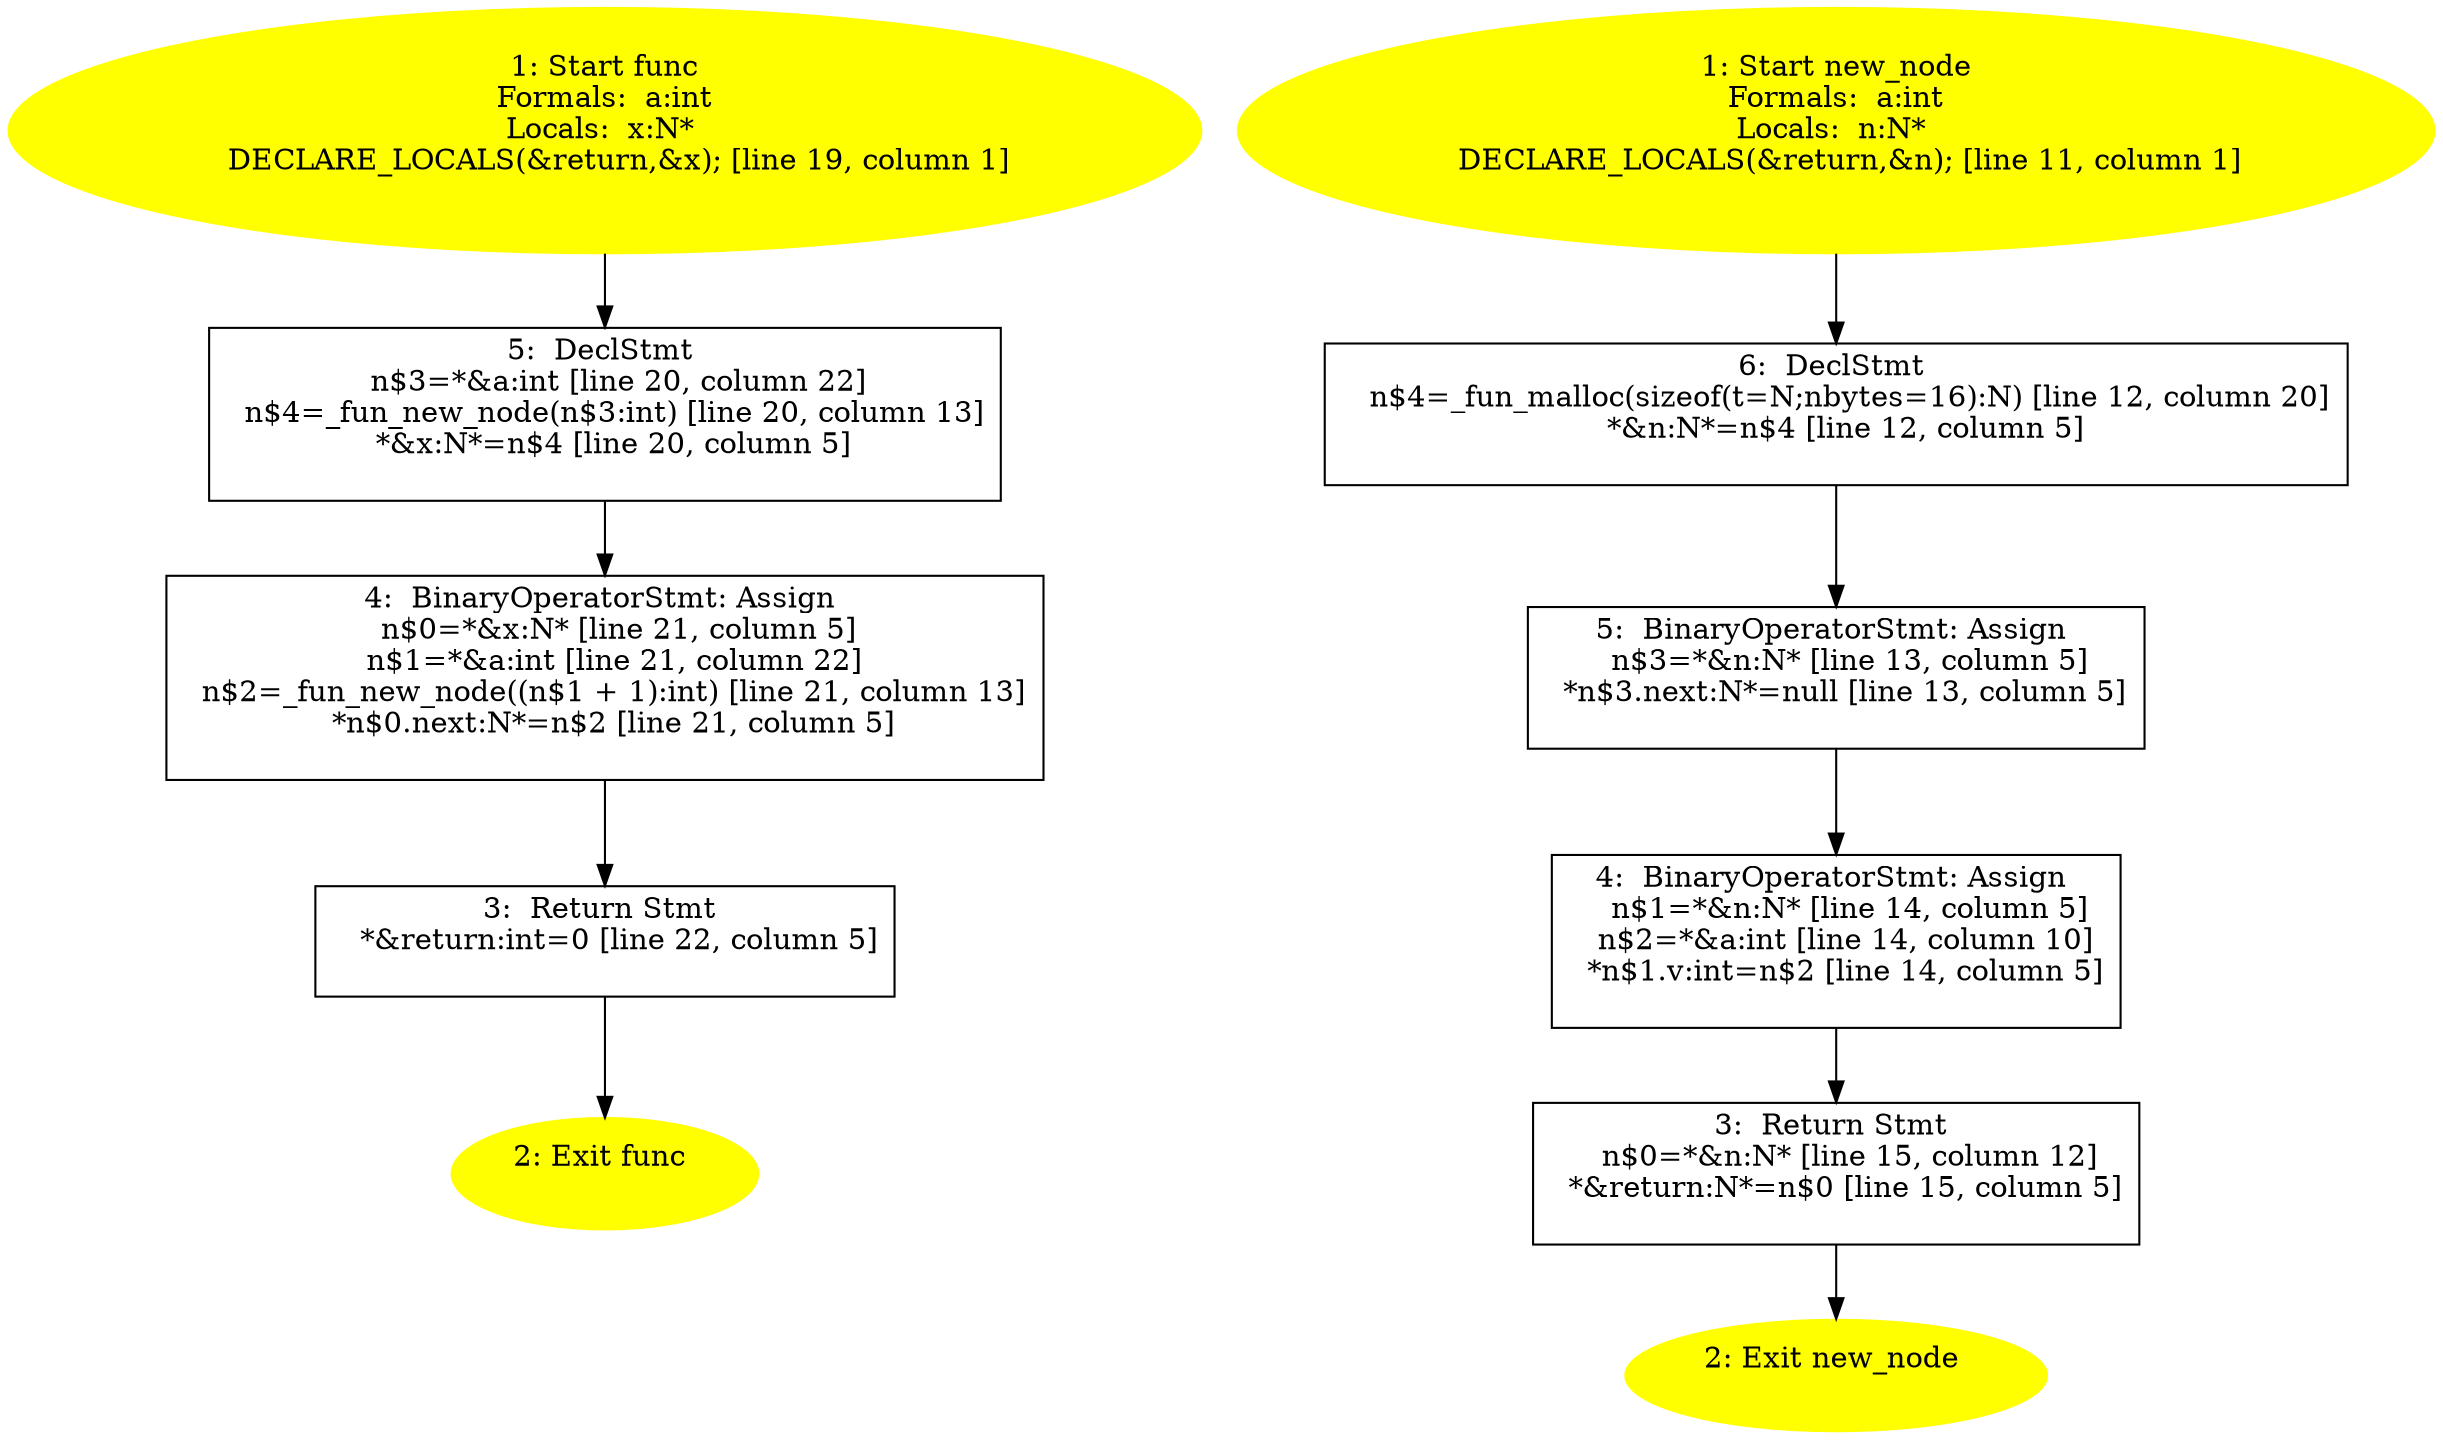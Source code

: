 /* @generated */
digraph cfg {
"func.7df4935f4a5a2865191ef74f64df8754_1" [label="1: Start func\nFormals:  a:int\nLocals:  x:N* \n   DECLARE_LOCALS(&return,&x); [line 19, column 1]\n " color=yellow style=filled]
	

	 "func.7df4935f4a5a2865191ef74f64df8754_1" -> "func.7df4935f4a5a2865191ef74f64df8754_5" ;
"func.7df4935f4a5a2865191ef74f64df8754_2" [label="2: Exit func \n  " color=yellow style=filled]
	

"func.7df4935f4a5a2865191ef74f64df8754_3" [label="3:  Return Stmt \n   *&return:int=0 [line 22, column 5]\n " shape="box"]
	

	 "func.7df4935f4a5a2865191ef74f64df8754_3" -> "func.7df4935f4a5a2865191ef74f64df8754_2" ;
"func.7df4935f4a5a2865191ef74f64df8754_4" [label="4:  BinaryOperatorStmt: Assign \n   n$0=*&x:N* [line 21, column 5]\n  n$1=*&a:int [line 21, column 22]\n  n$2=_fun_new_node((n$1 + 1):int) [line 21, column 13]\n  *n$0.next:N*=n$2 [line 21, column 5]\n " shape="box"]
	

	 "func.7df4935f4a5a2865191ef74f64df8754_4" -> "func.7df4935f4a5a2865191ef74f64df8754_3" ;
"func.7df4935f4a5a2865191ef74f64df8754_5" [label="5:  DeclStmt \n   n$3=*&a:int [line 20, column 22]\n  n$4=_fun_new_node(n$3:int) [line 20, column 13]\n  *&x:N*=n$4 [line 20, column 5]\n " shape="box"]
	

	 "func.7df4935f4a5a2865191ef74f64df8754_5" -> "func.7df4935f4a5a2865191ef74f64df8754_4" ;
"new_node.7e7effa0cd46941b84d179a3877aede3_1" [label="1: Start new_node\nFormals:  a:int\nLocals:  n:N* \n   DECLARE_LOCALS(&return,&n); [line 11, column 1]\n " color=yellow style=filled]
	

	 "new_node.7e7effa0cd46941b84d179a3877aede3_1" -> "new_node.7e7effa0cd46941b84d179a3877aede3_6" ;
"new_node.7e7effa0cd46941b84d179a3877aede3_2" [label="2: Exit new_node \n  " color=yellow style=filled]
	

"new_node.7e7effa0cd46941b84d179a3877aede3_3" [label="3:  Return Stmt \n   n$0=*&n:N* [line 15, column 12]\n  *&return:N*=n$0 [line 15, column 5]\n " shape="box"]
	

	 "new_node.7e7effa0cd46941b84d179a3877aede3_3" -> "new_node.7e7effa0cd46941b84d179a3877aede3_2" ;
"new_node.7e7effa0cd46941b84d179a3877aede3_4" [label="4:  BinaryOperatorStmt: Assign \n   n$1=*&n:N* [line 14, column 5]\n  n$2=*&a:int [line 14, column 10]\n  *n$1.v:int=n$2 [line 14, column 5]\n " shape="box"]
	

	 "new_node.7e7effa0cd46941b84d179a3877aede3_4" -> "new_node.7e7effa0cd46941b84d179a3877aede3_3" ;
"new_node.7e7effa0cd46941b84d179a3877aede3_5" [label="5:  BinaryOperatorStmt: Assign \n   n$3=*&n:N* [line 13, column 5]\n  *n$3.next:N*=null [line 13, column 5]\n " shape="box"]
	

	 "new_node.7e7effa0cd46941b84d179a3877aede3_5" -> "new_node.7e7effa0cd46941b84d179a3877aede3_4" ;
"new_node.7e7effa0cd46941b84d179a3877aede3_6" [label="6:  DeclStmt \n   n$4=_fun_malloc(sizeof(t=N;nbytes=16):N) [line 12, column 20]\n  *&n:N*=n$4 [line 12, column 5]\n " shape="box"]
	

	 "new_node.7e7effa0cd46941b84d179a3877aede3_6" -> "new_node.7e7effa0cd46941b84d179a3877aede3_5" ;
}
